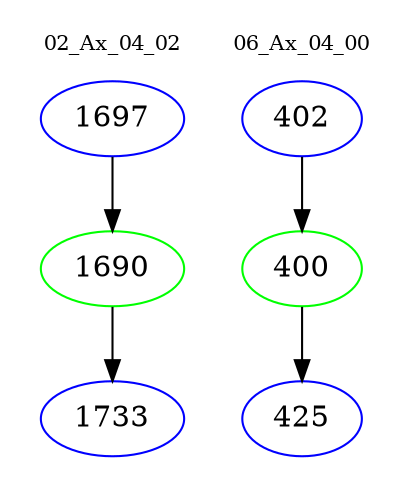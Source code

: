 digraph{
subgraph cluster_0 {
color = white
label = "02_Ax_04_02";
fontsize=10;
T0_1697 [label="1697", color="blue"]
T0_1697 -> T0_1690 [color="black"]
T0_1690 [label="1690", color="green"]
T0_1690 -> T0_1733 [color="black"]
T0_1733 [label="1733", color="blue"]
}
subgraph cluster_1 {
color = white
label = "06_Ax_04_00";
fontsize=10;
T1_402 [label="402", color="blue"]
T1_402 -> T1_400 [color="black"]
T1_400 [label="400", color="green"]
T1_400 -> T1_425 [color="black"]
T1_425 [label="425", color="blue"]
}
}
